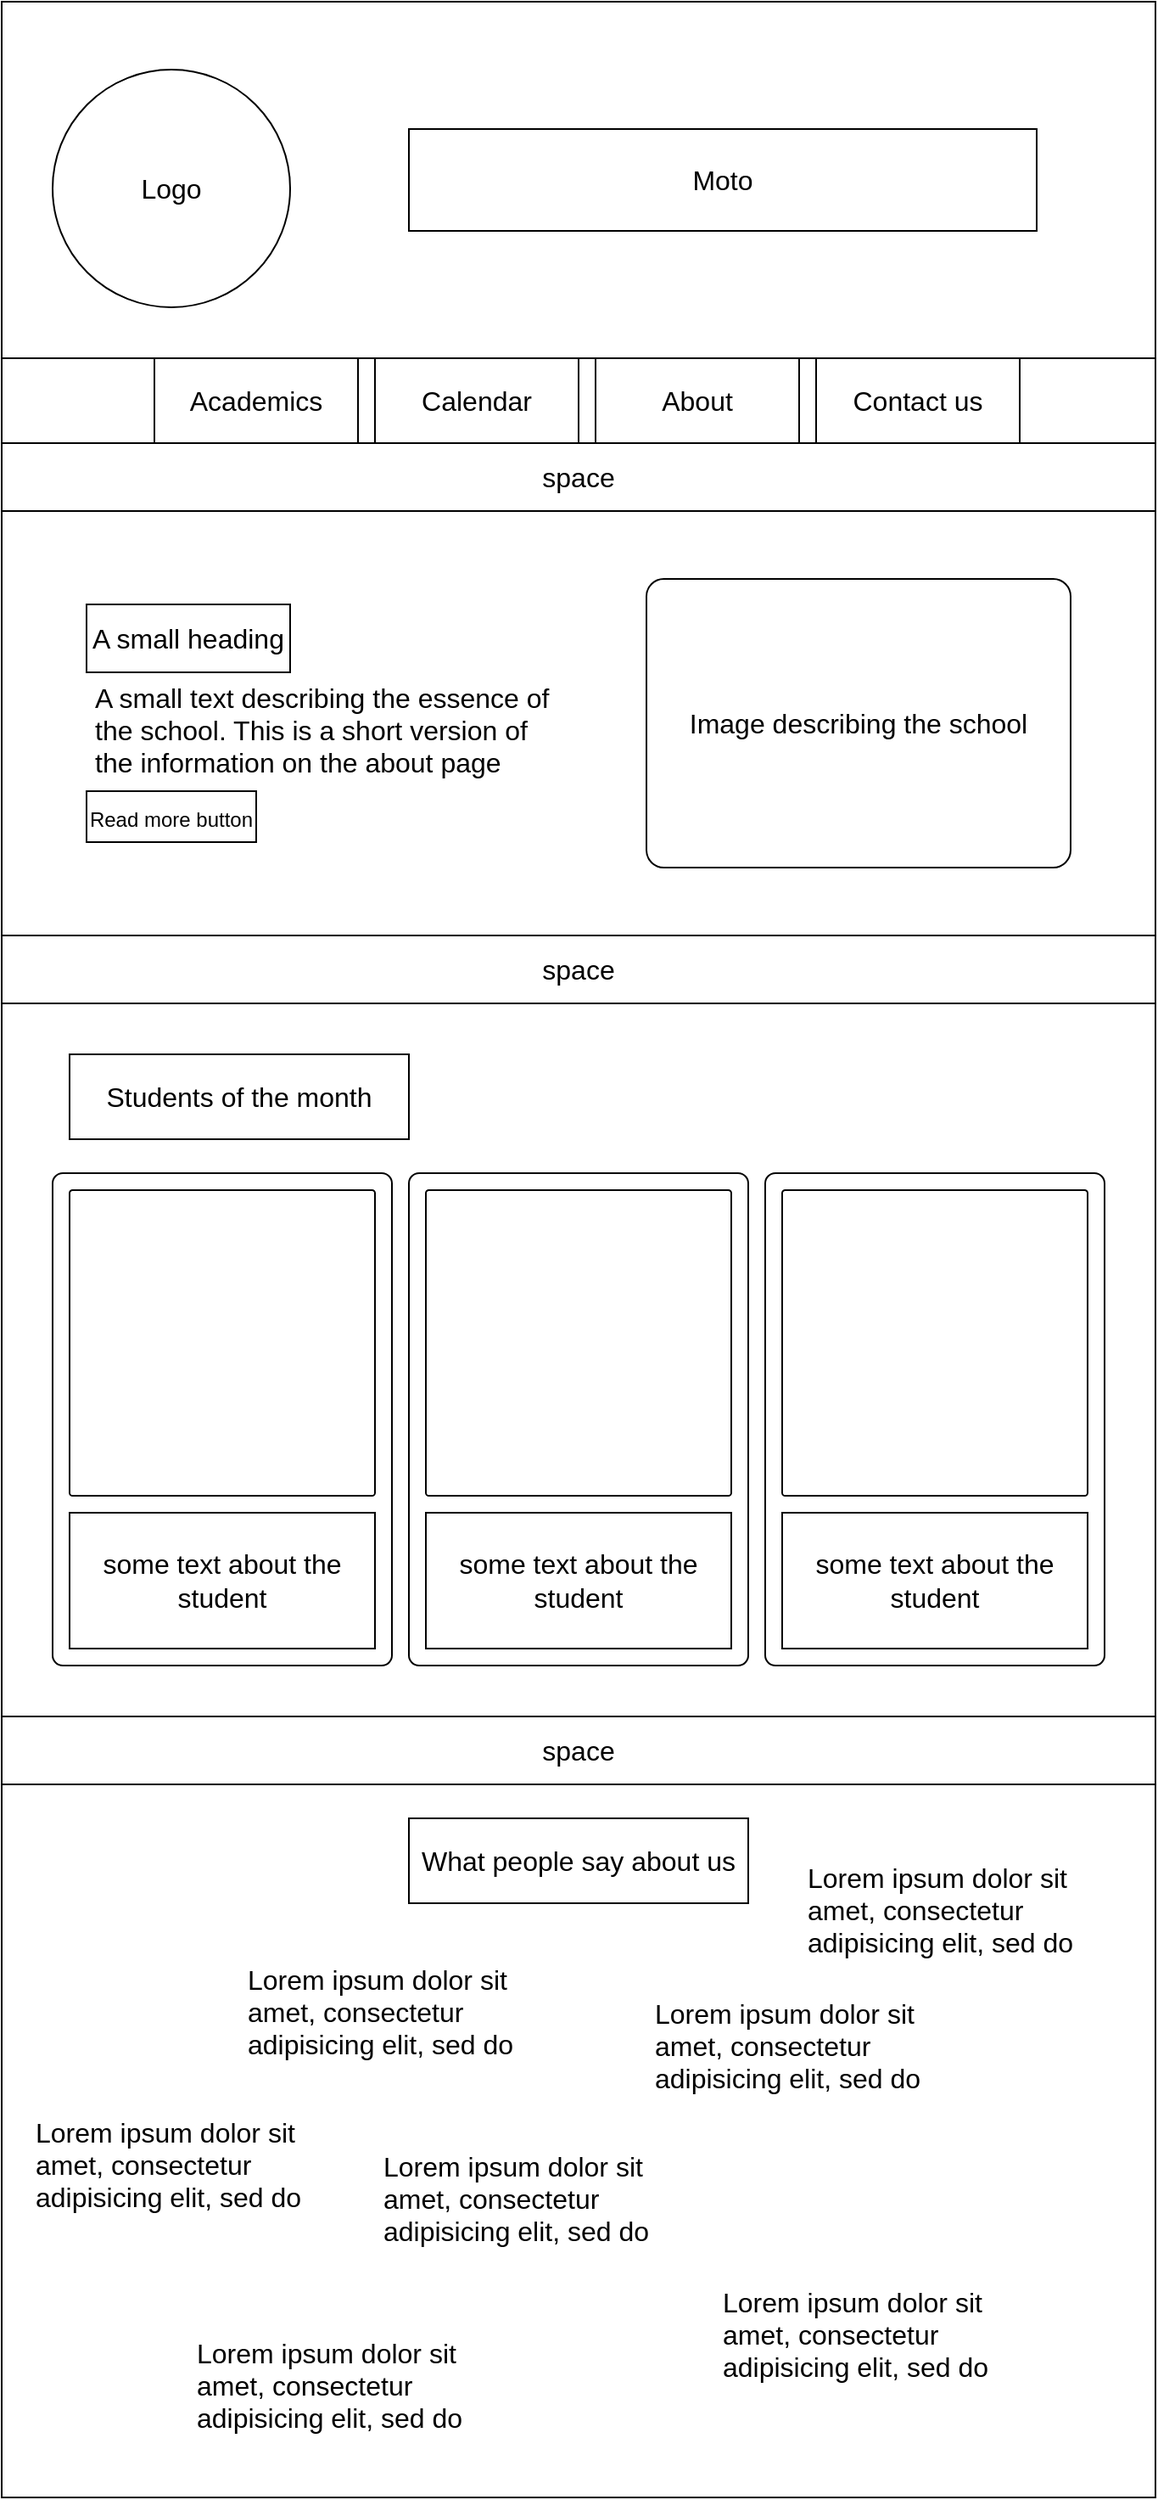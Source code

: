 <mxfile version="20.6.0" type="github">
  <diagram id="zjbsmMx9dNUYekVJXI4S" name="Page-1">
    <mxGraphModel dx="964" dy="659" grid="1" gridSize="10" guides="1" tooltips="1" connect="1" arrows="1" fold="1" page="0" pageScale="1" pageWidth="850" pageHeight="1100" math="0" shadow="0">
      <root>
        <mxCell id="0" />
        <mxCell id="1" parent="0" />
        <mxCell id="_Qzaa5entBogjLJZciO9-1" value="" style="rounded=0;whiteSpace=wrap;html=1;" vertex="1" parent="1">
          <mxGeometry x="160" y="120" width="680" height="210" as="geometry" />
        </mxCell>
        <mxCell id="_Qzaa5entBogjLJZciO9-2" value="&lt;font style=&quot;font-size: 16px;&quot;&gt;Logo&lt;/font&gt;" style="ellipse;whiteSpace=wrap;html=1;aspect=fixed;" vertex="1" parent="1">
          <mxGeometry x="190" y="160" width="140" height="140" as="geometry" />
        </mxCell>
        <mxCell id="_Qzaa5entBogjLJZciO9-4" value="Moto" style="rounded=0;whiteSpace=wrap;html=1;fontSize=16;" vertex="1" parent="1">
          <mxGeometry x="400" y="195" width="370" height="60" as="geometry" />
        </mxCell>
        <mxCell id="_Qzaa5entBogjLJZciO9-5" value="" style="rounded=0;whiteSpace=wrap;html=1;fontSize=16;" vertex="1" parent="1">
          <mxGeometry x="160" y="330" width="680" height="50" as="geometry" />
        </mxCell>
        <mxCell id="_Qzaa5entBogjLJZciO9-6" value="Academics" style="rounded=0;whiteSpace=wrap;html=1;fontSize=16;" vertex="1" parent="1">
          <mxGeometry x="250" y="330" width="120" height="50" as="geometry" />
        </mxCell>
        <mxCell id="_Qzaa5entBogjLJZciO9-7" value="Calendar" style="rounded=0;whiteSpace=wrap;html=1;fontSize=16;" vertex="1" parent="1">
          <mxGeometry x="380" y="330" width="120" height="50" as="geometry" />
        </mxCell>
        <mxCell id="_Qzaa5entBogjLJZciO9-8" value="About" style="rounded=0;whiteSpace=wrap;html=1;fontSize=16;" vertex="1" parent="1">
          <mxGeometry x="510" y="330" width="120" height="50" as="geometry" />
        </mxCell>
        <mxCell id="_Qzaa5entBogjLJZciO9-9" value="Contact us" style="rounded=0;whiteSpace=wrap;html=1;fontSize=16;" vertex="1" parent="1">
          <mxGeometry x="640" y="330" width="120" height="50" as="geometry" />
        </mxCell>
        <mxCell id="_Qzaa5entBogjLJZciO9-10" value="" style="rounded=0;whiteSpace=wrap;html=1;fontSize=16;" vertex="1" parent="1">
          <mxGeometry x="160" y="420" width="680" height="250" as="geometry" />
        </mxCell>
        <mxCell id="_Qzaa5entBogjLJZciO9-11" value="Image describing the school" style="rounded=1;whiteSpace=wrap;html=1;fontSize=16;arcSize=6;points=[[0,0,0,0,0],[0,0.25,0,0,0],[0,0.5,0,0,0],[0,0.75,0,0,0],[0,1,0,0,0],[0.25,0,0,0,0],[0.25,1,0,0,0],[0.5,0,0,0,0],[0.5,1,0,0,0],[0.75,0,0,0,0],[0.75,1,0,0,0],[1,0,0,0,0],[1,0.25,0,0,0],[1,0.5,0,0,0],[1,0.75,0,0,0],[1,1,0,0,0]];" vertex="1" parent="1">
          <mxGeometry x="540" y="460" width="250" height="170" as="geometry" />
        </mxCell>
        <mxCell id="_Qzaa5entBogjLJZciO9-12" value="space" style="rounded=0;whiteSpace=wrap;html=1;fontSize=16;" vertex="1" parent="1">
          <mxGeometry x="160" y="380" width="680" height="40" as="geometry" />
        </mxCell>
        <mxCell id="_Qzaa5entBogjLJZciO9-13" value="&lt;p&gt;A small text describing the essence of the school. This is a short version of the information on the about page&lt;br&gt;&lt;/p&gt;" style="text;html=1;strokeColor=none;fillColor=none;spacing=5;spacingTop=-20;whiteSpace=wrap;overflow=hidden;rounded=0;fontSize=16;" vertex="1" parent="1">
          <mxGeometry x="210" y="515" width="280" height="70" as="geometry" />
        </mxCell>
        <mxCell id="_Qzaa5entBogjLJZciO9-14" value="A small heading" style="rounded=0;whiteSpace=wrap;html=1;fontSize=16;" vertex="1" parent="1">
          <mxGeometry x="210" y="475" width="120" height="40" as="geometry" />
        </mxCell>
        <mxCell id="_Qzaa5entBogjLJZciO9-15" value="&lt;font style=&quot;font-size: 12px;&quot;&gt;Read more button&lt;/font&gt;" style="rounded=0;whiteSpace=wrap;html=1;fontSize=16;" vertex="1" parent="1">
          <mxGeometry x="210" y="585" width="100" height="30" as="geometry" />
        </mxCell>
        <mxCell id="_Qzaa5entBogjLJZciO9-16" value="" style="rounded=0;whiteSpace=wrap;html=1;fontSize=12;" vertex="1" parent="1">
          <mxGeometry x="160" y="710" width="680" height="420" as="geometry" />
        </mxCell>
        <mxCell id="_Qzaa5entBogjLJZciO9-17" value="&lt;font style=&quot;font-size: 16px;&quot;&gt;Students of the month&lt;/font&gt;" style="rounded=0;whiteSpace=wrap;html=1;fontSize=12;" vertex="1" parent="1">
          <mxGeometry x="200" y="740" width="200" height="50" as="geometry" />
        </mxCell>
        <mxCell id="_Qzaa5entBogjLJZciO9-18" value="space" style="rounded=0;whiteSpace=wrap;html=1;fontSize=16;" vertex="1" parent="1">
          <mxGeometry x="160" y="670" width="680" height="40" as="geometry" />
        </mxCell>
        <mxCell id="_Qzaa5entBogjLJZciO9-20" value="" style="rounded=1;whiteSpace=wrap;html=1;fontSize=16;arcSize=3;" vertex="1" parent="1">
          <mxGeometry x="190" y="810" width="200" height="290" as="geometry" />
        </mxCell>
        <mxCell id="_Qzaa5entBogjLJZciO9-21" value="" style="rounded=1;whiteSpace=wrap;html=1;fontSize=16;arcSize=1;" vertex="1" parent="1">
          <mxGeometry x="200" y="820" width="180" height="180" as="geometry" />
        </mxCell>
        <mxCell id="_Qzaa5entBogjLJZciO9-23" value="some text about the student" style="rounded=0;whiteSpace=wrap;html=1;fontSize=16;" vertex="1" parent="1">
          <mxGeometry x="200" y="1010" width="180" height="80" as="geometry" />
        </mxCell>
        <mxCell id="_Qzaa5entBogjLJZciO9-24" value="" style="rounded=1;whiteSpace=wrap;html=1;fontSize=16;arcSize=3;" vertex="1" parent="1">
          <mxGeometry x="400" y="810" width="200" height="290" as="geometry" />
        </mxCell>
        <mxCell id="_Qzaa5entBogjLJZciO9-25" value="" style="rounded=1;whiteSpace=wrap;html=1;fontSize=16;arcSize=1;" vertex="1" parent="1">
          <mxGeometry x="410" y="820" width="180" height="180" as="geometry" />
        </mxCell>
        <mxCell id="_Qzaa5entBogjLJZciO9-26" value="some text about the student" style="rounded=0;whiteSpace=wrap;html=1;fontSize=16;" vertex="1" parent="1">
          <mxGeometry x="410" y="1010" width="180" height="80" as="geometry" />
        </mxCell>
        <mxCell id="_Qzaa5entBogjLJZciO9-27" value="" style="rounded=1;whiteSpace=wrap;html=1;fontSize=16;arcSize=3;" vertex="1" parent="1">
          <mxGeometry x="610" y="810" width="200" height="290" as="geometry" />
        </mxCell>
        <mxCell id="_Qzaa5entBogjLJZciO9-28" value="" style="rounded=1;whiteSpace=wrap;html=1;fontSize=16;arcSize=1;" vertex="1" parent="1">
          <mxGeometry x="620" y="820" width="180" height="180" as="geometry" />
        </mxCell>
        <mxCell id="_Qzaa5entBogjLJZciO9-29" value="some text about the student" style="rounded=0;whiteSpace=wrap;html=1;fontSize=16;" vertex="1" parent="1">
          <mxGeometry x="620" y="1010" width="180" height="80" as="geometry" />
        </mxCell>
        <mxCell id="_Qzaa5entBogjLJZciO9-30" value="space" style="rounded=0;whiteSpace=wrap;html=1;fontSize=16;" vertex="1" parent="1">
          <mxGeometry x="160" y="1130" width="680" height="40" as="geometry" />
        </mxCell>
        <mxCell id="_Qzaa5entBogjLJZciO9-31" value="" style="rounded=0;whiteSpace=wrap;html=1;fontSize=12;" vertex="1" parent="1">
          <mxGeometry x="160" y="1170" width="680" height="420" as="geometry" />
        </mxCell>
        <mxCell id="_Qzaa5entBogjLJZciO9-32" value="&lt;font style=&quot;font-size: 16px;&quot;&gt;What people say about us&lt;/font&gt;" style="rounded=0;whiteSpace=wrap;html=1;fontSize=12;" vertex="1" parent="1">
          <mxGeometry x="400" y="1190" width="200" height="50" as="geometry" />
        </mxCell>
        <mxCell id="_Qzaa5entBogjLJZciO9-44" value="&lt;p&gt;Lorem ipsum dolor sit amet, consectetur adipisicing elit, sed do &lt;br&gt;&lt;/p&gt;" style="text;html=1;strokeColor=none;fillColor=none;spacing=5;spacingTop=-20;whiteSpace=wrap;overflow=hidden;rounded=0;fontSize=16;" vertex="1" parent="1">
          <mxGeometry x="300" y="1270" width="190" height="70" as="geometry" />
        </mxCell>
        <mxCell id="_Qzaa5entBogjLJZciO9-45" value="&lt;p&gt;Lorem ipsum dolor sit amet, consectetur adipisicing elit, sed do &lt;br&gt;&lt;/p&gt;" style="text;html=1;strokeColor=none;fillColor=none;spacing=5;spacingTop=-20;whiteSpace=wrap;overflow=hidden;rounded=0;fontSize=16;" vertex="1" parent="1">
          <mxGeometry x="380" y="1380" width="190" height="70" as="geometry" />
        </mxCell>
        <mxCell id="_Qzaa5entBogjLJZciO9-46" value="&lt;p&gt;Lorem ipsum dolor sit amet, consectetur adipisicing elit, sed do &lt;br&gt;&lt;/p&gt;" style="text;html=1;strokeColor=none;fillColor=none;spacing=5;spacingTop=-20;whiteSpace=wrap;overflow=hidden;rounded=0;fontSize=16;" vertex="1" parent="1">
          <mxGeometry x="175" y="1360" width="190" height="70" as="geometry" />
        </mxCell>
        <mxCell id="_Qzaa5entBogjLJZciO9-47" value="&lt;p&gt;Lorem ipsum dolor sit amet, consectetur adipisicing elit, sed do &lt;br&gt;&lt;/p&gt;" style="text;html=1;strokeColor=none;fillColor=none;spacing=5;spacingTop=-20;whiteSpace=wrap;overflow=hidden;rounded=0;fontSize=16;" vertex="1" parent="1">
          <mxGeometry x="580" y="1460" width="190" height="70" as="geometry" />
        </mxCell>
        <mxCell id="_Qzaa5entBogjLJZciO9-48" value="&lt;p&gt;Lorem ipsum dolor sit amet, consectetur adipisicing elit, sed do &lt;br&gt;&lt;/p&gt;" style="text;html=1;strokeColor=none;fillColor=none;spacing=5;spacingTop=-20;whiteSpace=wrap;overflow=hidden;rounded=0;fontSize=16;" vertex="1" parent="1">
          <mxGeometry x="270" y="1490" width="190" height="70" as="geometry" />
        </mxCell>
        <mxCell id="_Qzaa5entBogjLJZciO9-49" value="&lt;p&gt;Lorem ipsum dolor sit amet, consectetur adipisicing elit, sed do &lt;br&gt;&lt;/p&gt;" style="text;html=1;strokeColor=none;fillColor=none;spacing=5;spacingTop=-20;whiteSpace=wrap;overflow=hidden;rounded=0;fontSize=16;" vertex="1" parent="1">
          <mxGeometry x="630" y="1210" width="190" height="70" as="geometry" />
        </mxCell>
        <mxCell id="_Qzaa5entBogjLJZciO9-50" value="&lt;p&gt;Lorem ipsum dolor sit amet, consectetur adipisicing elit, sed do &lt;br&gt;&lt;/p&gt;" style="text;html=1;strokeColor=none;fillColor=none;spacing=5;spacingTop=-20;whiteSpace=wrap;overflow=hidden;rounded=0;fontSize=16;" vertex="1" parent="1">
          <mxGeometry x="540" y="1290" width="190" height="70" as="geometry" />
        </mxCell>
      </root>
    </mxGraphModel>
  </diagram>
</mxfile>
